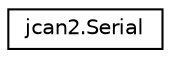 digraph "Graphical Class Hierarchy"
{
  edge [fontname="Helvetica",fontsize="10",labelfontname="Helvetica",labelfontsize="10"];
  node [fontname="Helvetica",fontsize="10",shape=record];
  rankdir="LR";
  Node1 [label="jcan2.Serial",height=0.2,width=0.4,color="black", fillcolor="white", style="filled",URL="$classjcan2_1_1_serial.html"];
}
